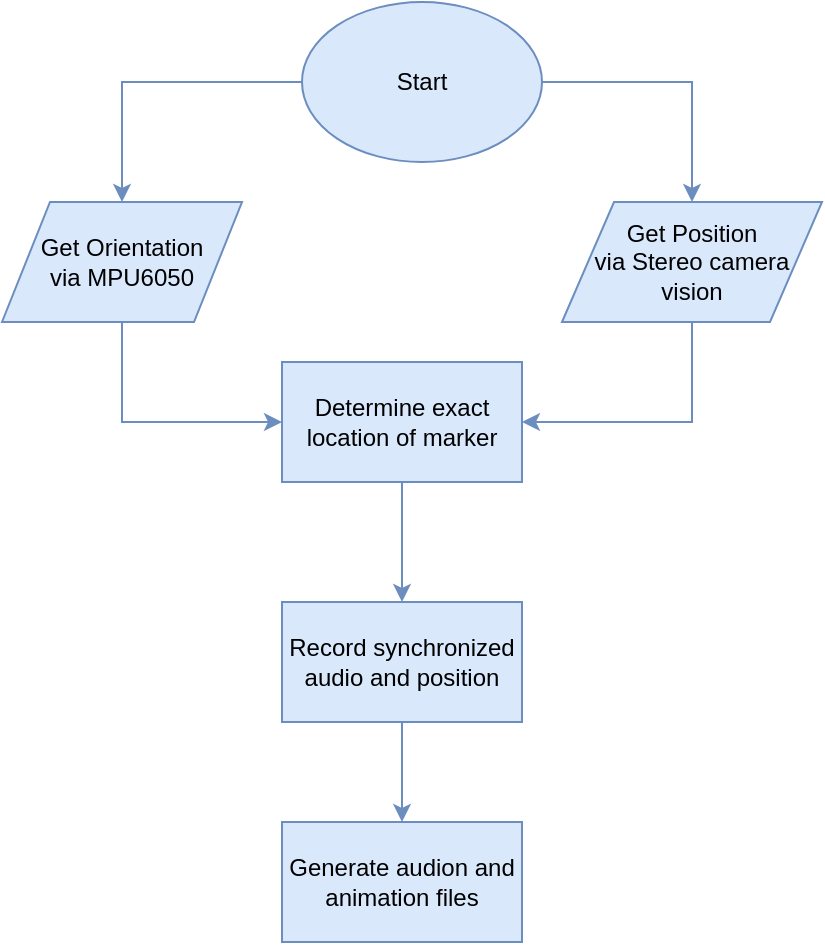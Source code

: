 <mxfile version="10.9.8" type="device"><diagram id="fB-fc5P0SQayAAwwxPFv" name="Page-1"><mxGraphModel dx="868" dy="452" grid="1" gridSize="10" guides="1" tooltips="1" connect="1" arrows="1" fold="1" page="1" pageScale="1" pageWidth="850" pageHeight="1100" math="0" shadow="0"><root><mxCell id="0"/><mxCell id="1" parent="0"/><mxCell id="En1FSKSgOp9XneWM3C6I-7" style="edgeStyle=orthogonalEdgeStyle;rounded=0;orthogonalLoop=1;jettySize=auto;html=1;exitX=0;exitY=0.5;exitDx=0;exitDy=0;entryX=0.5;entryY=0;entryDx=0;entryDy=0;fillColor=#dae8fc;strokeColor=#6c8ebf;" edge="1" parent="1" source="En1FSKSgOp9XneWM3C6I-1" target="En1FSKSgOp9XneWM3C6I-2"><mxGeometry relative="1" as="geometry"/></mxCell><mxCell id="En1FSKSgOp9XneWM3C6I-8" style="edgeStyle=orthogonalEdgeStyle;rounded=0;orthogonalLoop=1;jettySize=auto;html=1;fillColor=#dae8fc;strokeColor=#6c8ebf;" edge="1" parent="1" source="En1FSKSgOp9XneWM3C6I-1" target="En1FSKSgOp9XneWM3C6I-3"><mxGeometry relative="1" as="geometry"/></mxCell><mxCell id="En1FSKSgOp9XneWM3C6I-1" value="Start" style="ellipse;whiteSpace=wrap;html=1;fillColor=#dae8fc;strokeColor=#6c8ebf;" vertex="1" parent="1"><mxGeometry x="390" y="120" width="120" height="80" as="geometry"/></mxCell><mxCell id="En1FSKSgOp9XneWM3C6I-9" style="edgeStyle=orthogonalEdgeStyle;rounded=0;orthogonalLoop=1;jettySize=auto;html=1;exitX=0.5;exitY=1;exitDx=0;exitDy=0;entryX=0;entryY=0.5;entryDx=0;entryDy=0;fillColor=#dae8fc;strokeColor=#6c8ebf;" edge="1" parent="1" source="En1FSKSgOp9XneWM3C6I-2" target="En1FSKSgOp9XneWM3C6I-4"><mxGeometry relative="1" as="geometry"/></mxCell><mxCell id="En1FSKSgOp9XneWM3C6I-2" value="Get Orientation&lt;br&gt;via MPU6050" style="shape=parallelogram;perimeter=parallelogramPerimeter;whiteSpace=wrap;html=1;fillColor=#dae8fc;strokeColor=#6c8ebf;" vertex="1" parent="1"><mxGeometry x="240" y="220" width="120" height="60" as="geometry"/></mxCell><mxCell id="En1FSKSgOp9XneWM3C6I-10" style="edgeStyle=orthogonalEdgeStyle;rounded=0;orthogonalLoop=1;jettySize=auto;html=1;entryX=1;entryY=0.5;entryDx=0;entryDy=0;exitX=0.5;exitY=1;exitDx=0;exitDy=0;fillColor=#dae8fc;strokeColor=#6c8ebf;" edge="1" parent="1" source="En1FSKSgOp9XneWM3C6I-3" target="En1FSKSgOp9XneWM3C6I-4"><mxGeometry relative="1" as="geometry"/></mxCell><mxCell id="En1FSKSgOp9XneWM3C6I-3" value="Get Position&lt;br&gt;via Stereo camera vision" style="shape=parallelogram;perimeter=parallelogramPerimeter;whiteSpace=wrap;html=1;fillColor=#dae8fc;strokeColor=#6c8ebf;" vertex="1" parent="1"><mxGeometry x="520" y="220" width="130" height="60" as="geometry"/></mxCell><mxCell id="En1FSKSgOp9XneWM3C6I-13" value="" style="edgeStyle=orthogonalEdgeStyle;rounded=0;orthogonalLoop=1;jettySize=auto;html=1;fillColor=#dae8fc;strokeColor=#6c8ebf;" edge="1" parent="1" source="En1FSKSgOp9XneWM3C6I-4" target="En1FSKSgOp9XneWM3C6I-12"><mxGeometry relative="1" as="geometry"/></mxCell><mxCell id="En1FSKSgOp9XneWM3C6I-4" value="Determine exact location of marker" style="rounded=0;whiteSpace=wrap;html=1;fillColor=#dae8fc;strokeColor=#6c8ebf;" vertex="1" parent="1"><mxGeometry x="380" y="300" width="120" height="60" as="geometry"/></mxCell><mxCell id="En1FSKSgOp9XneWM3C6I-15" value="" style="edgeStyle=orthogonalEdgeStyle;rounded=0;orthogonalLoop=1;jettySize=auto;html=1;fillColor=#dae8fc;strokeColor=#6c8ebf;" edge="1" parent="1" source="En1FSKSgOp9XneWM3C6I-12" target="En1FSKSgOp9XneWM3C6I-14"><mxGeometry relative="1" as="geometry"/></mxCell><mxCell id="En1FSKSgOp9XneWM3C6I-12" value="Record synchronized audio and position" style="rounded=0;whiteSpace=wrap;html=1;fillColor=#dae8fc;strokeColor=#6c8ebf;" vertex="1" parent="1"><mxGeometry x="380" y="420" width="120" height="60" as="geometry"/></mxCell><mxCell id="En1FSKSgOp9XneWM3C6I-14" value="Generate audion and animation files" style="rounded=0;whiteSpace=wrap;html=1;fillColor=#dae8fc;strokeColor=#6c8ebf;" vertex="1" parent="1"><mxGeometry x="380" y="530" width="120" height="60" as="geometry"/></mxCell></root></mxGraphModel></diagram></mxfile>